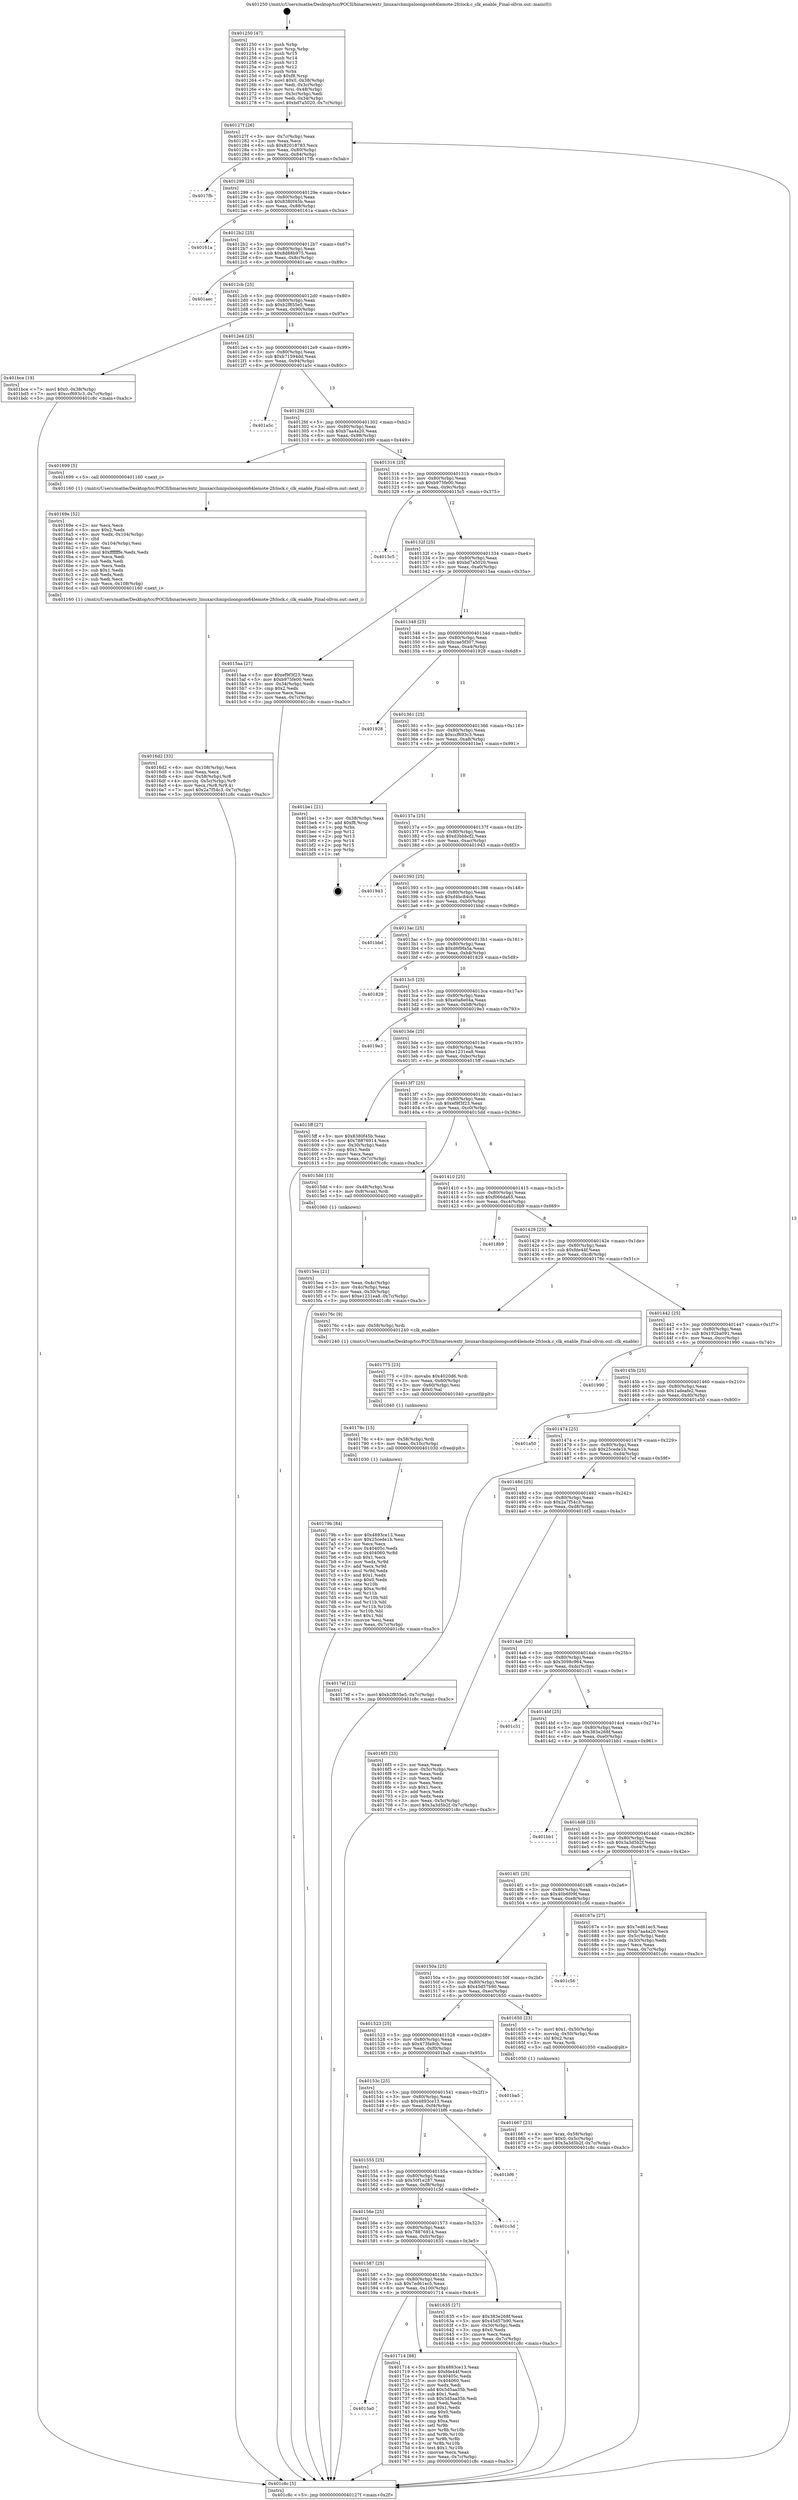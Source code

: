 digraph "0x401250" {
  label = "0x401250 (/mnt/c/Users/mathe/Desktop/tcc/POCII/binaries/extr_linuxarchmipsloongson64lemote-2fclock.c_clk_enable_Final-ollvm.out::main(0))"
  labelloc = "t"
  node[shape=record]

  Entry [label="",width=0.3,height=0.3,shape=circle,fillcolor=black,style=filled]
  "0x40127f" [label="{
     0x40127f [26]\l
     | [instrs]\l
     &nbsp;&nbsp;0x40127f \<+3\>: mov -0x7c(%rbp),%eax\l
     &nbsp;&nbsp;0x401282 \<+2\>: mov %eax,%ecx\l
     &nbsp;&nbsp;0x401284 \<+6\>: sub $0x82018783,%ecx\l
     &nbsp;&nbsp;0x40128a \<+3\>: mov %eax,-0x80(%rbp)\l
     &nbsp;&nbsp;0x40128d \<+6\>: mov %ecx,-0x84(%rbp)\l
     &nbsp;&nbsp;0x401293 \<+6\>: je 00000000004017fb \<main+0x5ab\>\l
  }"]
  "0x4017fb" [label="{
     0x4017fb\l
  }", style=dashed]
  "0x401299" [label="{
     0x401299 [25]\l
     | [instrs]\l
     &nbsp;&nbsp;0x401299 \<+5\>: jmp 000000000040129e \<main+0x4e\>\l
     &nbsp;&nbsp;0x40129e \<+3\>: mov -0x80(%rbp),%eax\l
     &nbsp;&nbsp;0x4012a1 \<+5\>: sub $0x8380f45b,%eax\l
     &nbsp;&nbsp;0x4012a6 \<+6\>: mov %eax,-0x88(%rbp)\l
     &nbsp;&nbsp;0x4012ac \<+6\>: je 000000000040161a \<main+0x3ca\>\l
  }"]
  Exit [label="",width=0.3,height=0.3,shape=circle,fillcolor=black,style=filled,peripheries=2]
  "0x40161a" [label="{
     0x40161a\l
  }", style=dashed]
  "0x4012b2" [label="{
     0x4012b2 [25]\l
     | [instrs]\l
     &nbsp;&nbsp;0x4012b2 \<+5\>: jmp 00000000004012b7 \<main+0x67\>\l
     &nbsp;&nbsp;0x4012b7 \<+3\>: mov -0x80(%rbp),%eax\l
     &nbsp;&nbsp;0x4012ba \<+5\>: sub $0x8d88b975,%eax\l
     &nbsp;&nbsp;0x4012bf \<+6\>: mov %eax,-0x8c(%rbp)\l
     &nbsp;&nbsp;0x4012c5 \<+6\>: je 0000000000401aec \<main+0x89c\>\l
  }"]
  "0x40179b" [label="{
     0x40179b [84]\l
     | [instrs]\l
     &nbsp;&nbsp;0x40179b \<+5\>: mov $0x4893ce13,%eax\l
     &nbsp;&nbsp;0x4017a0 \<+5\>: mov $0x25cede1b,%esi\l
     &nbsp;&nbsp;0x4017a5 \<+2\>: xor %ecx,%ecx\l
     &nbsp;&nbsp;0x4017a7 \<+7\>: mov 0x40405c,%edx\l
     &nbsp;&nbsp;0x4017ae \<+8\>: mov 0x404060,%r8d\l
     &nbsp;&nbsp;0x4017b6 \<+3\>: sub $0x1,%ecx\l
     &nbsp;&nbsp;0x4017b9 \<+3\>: mov %edx,%r9d\l
     &nbsp;&nbsp;0x4017bc \<+3\>: add %ecx,%r9d\l
     &nbsp;&nbsp;0x4017bf \<+4\>: imul %r9d,%edx\l
     &nbsp;&nbsp;0x4017c3 \<+3\>: and $0x1,%edx\l
     &nbsp;&nbsp;0x4017c6 \<+3\>: cmp $0x0,%edx\l
     &nbsp;&nbsp;0x4017c9 \<+4\>: sete %r10b\l
     &nbsp;&nbsp;0x4017cd \<+4\>: cmp $0xa,%r8d\l
     &nbsp;&nbsp;0x4017d1 \<+4\>: setl %r11b\l
     &nbsp;&nbsp;0x4017d5 \<+3\>: mov %r10b,%bl\l
     &nbsp;&nbsp;0x4017d8 \<+3\>: and %r11b,%bl\l
     &nbsp;&nbsp;0x4017db \<+3\>: xor %r11b,%r10b\l
     &nbsp;&nbsp;0x4017de \<+3\>: or %r10b,%bl\l
     &nbsp;&nbsp;0x4017e1 \<+3\>: test $0x1,%bl\l
     &nbsp;&nbsp;0x4017e4 \<+3\>: cmovne %esi,%eax\l
     &nbsp;&nbsp;0x4017e7 \<+3\>: mov %eax,-0x7c(%rbp)\l
     &nbsp;&nbsp;0x4017ea \<+5\>: jmp 0000000000401c8c \<main+0xa3c\>\l
  }"]
  "0x401aec" [label="{
     0x401aec\l
  }", style=dashed]
  "0x4012cb" [label="{
     0x4012cb [25]\l
     | [instrs]\l
     &nbsp;&nbsp;0x4012cb \<+5\>: jmp 00000000004012d0 \<main+0x80\>\l
     &nbsp;&nbsp;0x4012d0 \<+3\>: mov -0x80(%rbp),%eax\l
     &nbsp;&nbsp;0x4012d3 \<+5\>: sub $0xb2f855e5,%eax\l
     &nbsp;&nbsp;0x4012d8 \<+6\>: mov %eax,-0x90(%rbp)\l
     &nbsp;&nbsp;0x4012de \<+6\>: je 0000000000401bce \<main+0x97e\>\l
  }"]
  "0x40178c" [label="{
     0x40178c [15]\l
     | [instrs]\l
     &nbsp;&nbsp;0x40178c \<+4\>: mov -0x58(%rbp),%rdi\l
     &nbsp;&nbsp;0x401790 \<+6\>: mov %eax,-0x10c(%rbp)\l
     &nbsp;&nbsp;0x401796 \<+5\>: call 0000000000401030 \<free@plt\>\l
     | [calls]\l
     &nbsp;&nbsp;0x401030 \{1\} (unknown)\l
  }"]
  "0x401bce" [label="{
     0x401bce [19]\l
     | [instrs]\l
     &nbsp;&nbsp;0x401bce \<+7\>: movl $0x0,-0x38(%rbp)\l
     &nbsp;&nbsp;0x401bd5 \<+7\>: movl $0xccf693c3,-0x7c(%rbp)\l
     &nbsp;&nbsp;0x401bdc \<+5\>: jmp 0000000000401c8c \<main+0xa3c\>\l
  }"]
  "0x4012e4" [label="{
     0x4012e4 [25]\l
     | [instrs]\l
     &nbsp;&nbsp;0x4012e4 \<+5\>: jmp 00000000004012e9 \<main+0x99\>\l
     &nbsp;&nbsp;0x4012e9 \<+3\>: mov -0x80(%rbp),%eax\l
     &nbsp;&nbsp;0x4012ec \<+5\>: sub $0xb71594dd,%eax\l
     &nbsp;&nbsp;0x4012f1 \<+6\>: mov %eax,-0x94(%rbp)\l
     &nbsp;&nbsp;0x4012f7 \<+6\>: je 0000000000401a5c \<main+0x80c\>\l
  }"]
  "0x401775" [label="{
     0x401775 [23]\l
     | [instrs]\l
     &nbsp;&nbsp;0x401775 \<+10\>: movabs $0x4020d6,%rdi\l
     &nbsp;&nbsp;0x40177f \<+3\>: mov %eax,-0x60(%rbp)\l
     &nbsp;&nbsp;0x401782 \<+3\>: mov -0x60(%rbp),%esi\l
     &nbsp;&nbsp;0x401785 \<+2\>: mov $0x0,%al\l
     &nbsp;&nbsp;0x401787 \<+5\>: call 0000000000401040 \<printf@plt\>\l
     | [calls]\l
     &nbsp;&nbsp;0x401040 \{1\} (unknown)\l
  }"]
  "0x401a5c" [label="{
     0x401a5c\l
  }", style=dashed]
  "0x4012fd" [label="{
     0x4012fd [25]\l
     | [instrs]\l
     &nbsp;&nbsp;0x4012fd \<+5\>: jmp 0000000000401302 \<main+0xb2\>\l
     &nbsp;&nbsp;0x401302 \<+3\>: mov -0x80(%rbp),%eax\l
     &nbsp;&nbsp;0x401305 \<+5\>: sub $0xb7aa4a20,%eax\l
     &nbsp;&nbsp;0x40130a \<+6\>: mov %eax,-0x98(%rbp)\l
     &nbsp;&nbsp;0x401310 \<+6\>: je 0000000000401699 \<main+0x449\>\l
  }"]
  "0x4015a0" [label="{
     0x4015a0\l
  }", style=dashed]
  "0x401699" [label="{
     0x401699 [5]\l
     | [instrs]\l
     &nbsp;&nbsp;0x401699 \<+5\>: call 0000000000401160 \<next_i\>\l
     | [calls]\l
     &nbsp;&nbsp;0x401160 \{1\} (/mnt/c/Users/mathe/Desktop/tcc/POCII/binaries/extr_linuxarchmipsloongson64lemote-2fclock.c_clk_enable_Final-ollvm.out::next_i)\l
  }"]
  "0x401316" [label="{
     0x401316 [25]\l
     | [instrs]\l
     &nbsp;&nbsp;0x401316 \<+5\>: jmp 000000000040131b \<main+0xcb\>\l
     &nbsp;&nbsp;0x40131b \<+3\>: mov -0x80(%rbp),%eax\l
     &nbsp;&nbsp;0x40131e \<+5\>: sub $0xb975fe00,%eax\l
     &nbsp;&nbsp;0x401323 \<+6\>: mov %eax,-0x9c(%rbp)\l
     &nbsp;&nbsp;0x401329 \<+6\>: je 00000000004015c5 \<main+0x375\>\l
  }"]
  "0x401714" [label="{
     0x401714 [88]\l
     | [instrs]\l
     &nbsp;&nbsp;0x401714 \<+5\>: mov $0x4893ce13,%eax\l
     &nbsp;&nbsp;0x401719 \<+5\>: mov $0xfde44f,%ecx\l
     &nbsp;&nbsp;0x40171e \<+7\>: mov 0x40405c,%edx\l
     &nbsp;&nbsp;0x401725 \<+7\>: mov 0x404060,%esi\l
     &nbsp;&nbsp;0x40172c \<+2\>: mov %edx,%edi\l
     &nbsp;&nbsp;0x40172e \<+6\>: add $0x5d5aa35b,%edi\l
     &nbsp;&nbsp;0x401734 \<+3\>: sub $0x1,%edi\l
     &nbsp;&nbsp;0x401737 \<+6\>: sub $0x5d5aa35b,%edi\l
     &nbsp;&nbsp;0x40173d \<+3\>: imul %edi,%edx\l
     &nbsp;&nbsp;0x401740 \<+3\>: and $0x1,%edx\l
     &nbsp;&nbsp;0x401743 \<+3\>: cmp $0x0,%edx\l
     &nbsp;&nbsp;0x401746 \<+4\>: sete %r8b\l
     &nbsp;&nbsp;0x40174a \<+3\>: cmp $0xa,%esi\l
     &nbsp;&nbsp;0x40174d \<+4\>: setl %r9b\l
     &nbsp;&nbsp;0x401751 \<+3\>: mov %r8b,%r10b\l
     &nbsp;&nbsp;0x401754 \<+3\>: and %r9b,%r10b\l
     &nbsp;&nbsp;0x401757 \<+3\>: xor %r9b,%r8b\l
     &nbsp;&nbsp;0x40175a \<+3\>: or %r8b,%r10b\l
     &nbsp;&nbsp;0x40175d \<+4\>: test $0x1,%r10b\l
     &nbsp;&nbsp;0x401761 \<+3\>: cmovne %ecx,%eax\l
     &nbsp;&nbsp;0x401764 \<+3\>: mov %eax,-0x7c(%rbp)\l
     &nbsp;&nbsp;0x401767 \<+5\>: jmp 0000000000401c8c \<main+0xa3c\>\l
  }"]
  "0x4015c5" [label="{
     0x4015c5\l
  }", style=dashed]
  "0x40132f" [label="{
     0x40132f [25]\l
     | [instrs]\l
     &nbsp;&nbsp;0x40132f \<+5\>: jmp 0000000000401334 \<main+0xe4\>\l
     &nbsp;&nbsp;0x401334 \<+3\>: mov -0x80(%rbp),%eax\l
     &nbsp;&nbsp;0x401337 \<+5\>: sub $0xbd7a5020,%eax\l
     &nbsp;&nbsp;0x40133c \<+6\>: mov %eax,-0xa0(%rbp)\l
     &nbsp;&nbsp;0x401342 \<+6\>: je 00000000004015aa \<main+0x35a\>\l
  }"]
  "0x4016d2" [label="{
     0x4016d2 [33]\l
     | [instrs]\l
     &nbsp;&nbsp;0x4016d2 \<+6\>: mov -0x108(%rbp),%ecx\l
     &nbsp;&nbsp;0x4016d8 \<+3\>: imul %eax,%ecx\l
     &nbsp;&nbsp;0x4016db \<+4\>: mov -0x58(%rbp),%r8\l
     &nbsp;&nbsp;0x4016df \<+4\>: movslq -0x5c(%rbp),%r9\l
     &nbsp;&nbsp;0x4016e3 \<+4\>: mov %ecx,(%r8,%r9,4)\l
     &nbsp;&nbsp;0x4016e7 \<+7\>: movl $0x2a7f54c3,-0x7c(%rbp)\l
     &nbsp;&nbsp;0x4016ee \<+5\>: jmp 0000000000401c8c \<main+0xa3c\>\l
  }"]
  "0x4015aa" [label="{
     0x4015aa [27]\l
     | [instrs]\l
     &nbsp;&nbsp;0x4015aa \<+5\>: mov $0xef9f3f23,%eax\l
     &nbsp;&nbsp;0x4015af \<+5\>: mov $0xb975fe00,%ecx\l
     &nbsp;&nbsp;0x4015b4 \<+3\>: mov -0x34(%rbp),%edx\l
     &nbsp;&nbsp;0x4015b7 \<+3\>: cmp $0x2,%edx\l
     &nbsp;&nbsp;0x4015ba \<+3\>: cmovne %ecx,%eax\l
     &nbsp;&nbsp;0x4015bd \<+3\>: mov %eax,-0x7c(%rbp)\l
     &nbsp;&nbsp;0x4015c0 \<+5\>: jmp 0000000000401c8c \<main+0xa3c\>\l
  }"]
  "0x401348" [label="{
     0x401348 [25]\l
     | [instrs]\l
     &nbsp;&nbsp;0x401348 \<+5\>: jmp 000000000040134d \<main+0xfd\>\l
     &nbsp;&nbsp;0x40134d \<+3\>: mov -0x80(%rbp),%eax\l
     &nbsp;&nbsp;0x401350 \<+5\>: sub $0xcae5f307,%eax\l
     &nbsp;&nbsp;0x401355 \<+6\>: mov %eax,-0xa4(%rbp)\l
     &nbsp;&nbsp;0x40135b \<+6\>: je 0000000000401928 \<main+0x6d8\>\l
  }"]
  "0x401c8c" [label="{
     0x401c8c [5]\l
     | [instrs]\l
     &nbsp;&nbsp;0x401c8c \<+5\>: jmp 000000000040127f \<main+0x2f\>\l
  }"]
  "0x401250" [label="{
     0x401250 [47]\l
     | [instrs]\l
     &nbsp;&nbsp;0x401250 \<+1\>: push %rbp\l
     &nbsp;&nbsp;0x401251 \<+3\>: mov %rsp,%rbp\l
     &nbsp;&nbsp;0x401254 \<+2\>: push %r15\l
     &nbsp;&nbsp;0x401256 \<+2\>: push %r14\l
     &nbsp;&nbsp;0x401258 \<+2\>: push %r13\l
     &nbsp;&nbsp;0x40125a \<+2\>: push %r12\l
     &nbsp;&nbsp;0x40125c \<+1\>: push %rbx\l
     &nbsp;&nbsp;0x40125d \<+7\>: sub $0xf8,%rsp\l
     &nbsp;&nbsp;0x401264 \<+7\>: movl $0x0,-0x38(%rbp)\l
     &nbsp;&nbsp;0x40126b \<+3\>: mov %edi,-0x3c(%rbp)\l
     &nbsp;&nbsp;0x40126e \<+4\>: mov %rsi,-0x48(%rbp)\l
     &nbsp;&nbsp;0x401272 \<+3\>: mov -0x3c(%rbp),%edi\l
     &nbsp;&nbsp;0x401275 \<+3\>: mov %edi,-0x34(%rbp)\l
     &nbsp;&nbsp;0x401278 \<+7\>: movl $0xbd7a5020,-0x7c(%rbp)\l
  }"]
  "0x40169e" [label="{
     0x40169e [52]\l
     | [instrs]\l
     &nbsp;&nbsp;0x40169e \<+2\>: xor %ecx,%ecx\l
     &nbsp;&nbsp;0x4016a0 \<+5\>: mov $0x2,%edx\l
     &nbsp;&nbsp;0x4016a5 \<+6\>: mov %edx,-0x104(%rbp)\l
     &nbsp;&nbsp;0x4016ab \<+1\>: cltd\l
     &nbsp;&nbsp;0x4016ac \<+6\>: mov -0x104(%rbp),%esi\l
     &nbsp;&nbsp;0x4016b2 \<+2\>: idiv %esi\l
     &nbsp;&nbsp;0x4016b4 \<+6\>: imul $0xfffffffe,%edx,%edx\l
     &nbsp;&nbsp;0x4016ba \<+2\>: mov %ecx,%edi\l
     &nbsp;&nbsp;0x4016bc \<+2\>: sub %edx,%edi\l
     &nbsp;&nbsp;0x4016be \<+2\>: mov %ecx,%edx\l
     &nbsp;&nbsp;0x4016c0 \<+3\>: sub $0x1,%edx\l
     &nbsp;&nbsp;0x4016c3 \<+2\>: add %edx,%edi\l
     &nbsp;&nbsp;0x4016c5 \<+2\>: sub %edi,%ecx\l
     &nbsp;&nbsp;0x4016c7 \<+6\>: mov %ecx,-0x108(%rbp)\l
     &nbsp;&nbsp;0x4016cd \<+5\>: call 0000000000401160 \<next_i\>\l
     | [calls]\l
     &nbsp;&nbsp;0x401160 \{1\} (/mnt/c/Users/mathe/Desktop/tcc/POCII/binaries/extr_linuxarchmipsloongson64lemote-2fclock.c_clk_enable_Final-ollvm.out::next_i)\l
  }"]
  "0x401928" [label="{
     0x401928\l
  }", style=dashed]
  "0x401361" [label="{
     0x401361 [25]\l
     | [instrs]\l
     &nbsp;&nbsp;0x401361 \<+5\>: jmp 0000000000401366 \<main+0x116\>\l
     &nbsp;&nbsp;0x401366 \<+3\>: mov -0x80(%rbp),%eax\l
     &nbsp;&nbsp;0x401369 \<+5\>: sub $0xccf693c3,%eax\l
     &nbsp;&nbsp;0x40136e \<+6\>: mov %eax,-0xa8(%rbp)\l
     &nbsp;&nbsp;0x401374 \<+6\>: je 0000000000401be1 \<main+0x991\>\l
  }"]
  "0x401667" [label="{
     0x401667 [23]\l
     | [instrs]\l
     &nbsp;&nbsp;0x401667 \<+4\>: mov %rax,-0x58(%rbp)\l
     &nbsp;&nbsp;0x40166b \<+7\>: movl $0x0,-0x5c(%rbp)\l
     &nbsp;&nbsp;0x401672 \<+7\>: movl $0x3a3d5b2f,-0x7c(%rbp)\l
     &nbsp;&nbsp;0x401679 \<+5\>: jmp 0000000000401c8c \<main+0xa3c\>\l
  }"]
  "0x401be1" [label="{
     0x401be1 [21]\l
     | [instrs]\l
     &nbsp;&nbsp;0x401be1 \<+3\>: mov -0x38(%rbp),%eax\l
     &nbsp;&nbsp;0x401be4 \<+7\>: add $0xf8,%rsp\l
     &nbsp;&nbsp;0x401beb \<+1\>: pop %rbx\l
     &nbsp;&nbsp;0x401bec \<+2\>: pop %r12\l
     &nbsp;&nbsp;0x401bee \<+2\>: pop %r13\l
     &nbsp;&nbsp;0x401bf0 \<+2\>: pop %r14\l
     &nbsp;&nbsp;0x401bf2 \<+2\>: pop %r15\l
     &nbsp;&nbsp;0x401bf4 \<+1\>: pop %rbp\l
     &nbsp;&nbsp;0x401bf5 \<+1\>: ret\l
  }"]
  "0x40137a" [label="{
     0x40137a [25]\l
     | [instrs]\l
     &nbsp;&nbsp;0x40137a \<+5\>: jmp 000000000040137f \<main+0x12f\>\l
     &nbsp;&nbsp;0x40137f \<+3\>: mov -0x80(%rbp),%eax\l
     &nbsp;&nbsp;0x401382 \<+5\>: sub $0xd3bbbcf2,%eax\l
     &nbsp;&nbsp;0x401387 \<+6\>: mov %eax,-0xac(%rbp)\l
     &nbsp;&nbsp;0x40138d \<+6\>: je 0000000000401943 \<main+0x6f3\>\l
  }"]
  "0x401587" [label="{
     0x401587 [25]\l
     | [instrs]\l
     &nbsp;&nbsp;0x401587 \<+5\>: jmp 000000000040158c \<main+0x33c\>\l
     &nbsp;&nbsp;0x40158c \<+3\>: mov -0x80(%rbp),%eax\l
     &nbsp;&nbsp;0x40158f \<+5\>: sub $0x7ed61ec5,%eax\l
     &nbsp;&nbsp;0x401594 \<+6\>: mov %eax,-0x100(%rbp)\l
     &nbsp;&nbsp;0x40159a \<+6\>: je 0000000000401714 \<main+0x4c4\>\l
  }"]
  "0x401943" [label="{
     0x401943\l
  }", style=dashed]
  "0x401393" [label="{
     0x401393 [25]\l
     | [instrs]\l
     &nbsp;&nbsp;0x401393 \<+5\>: jmp 0000000000401398 \<main+0x148\>\l
     &nbsp;&nbsp;0x401398 \<+3\>: mov -0x80(%rbp),%eax\l
     &nbsp;&nbsp;0x40139b \<+5\>: sub $0xd4bc84cb,%eax\l
     &nbsp;&nbsp;0x4013a0 \<+6\>: mov %eax,-0xb0(%rbp)\l
     &nbsp;&nbsp;0x4013a6 \<+6\>: je 0000000000401bbd \<main+0x96d\>\l
  }"]
  "0x401635" [label="{
     0x401635 [27]\l
     | [instrs]\l
     &nbsp;&nbsp;0x401635 \<+5\>: mov $0x383e268f,%eax\l
     &nbsp;&nbsp;0x40163a \<+5\>: mov $0x45d57b90,%ecx\l
     &nbsp;&nbsp;0x40163f \<+3\>: mov -0x30(%rbp),%edx\l
     &nbsp;&nbsp;0x401642 \<+3\>: cmp $0x0,%edx\l
     &nbsp;&nbsp;0x401645 \<+3\>: cmove %ecx,%eax\l
     &nbsp;&nbsp;0x401648 \<+3\>: mov %eax,-0x7c(%rbp)\l
     &nbsp;&nbsp;0x40164b \<+5\>: jmp 0000000000401c8c \<main+0xa3c\>\l
  }"]
  "0x401bbd" [label="{
     0x401bbd\l
  }", style=dashed]
  "0x4013ac" [label="{
     0x4013ac [25]\l
     | [instrs]\l
     &nbsp;&nbsp;0x4013ac \<+5\>: jmp 00000000004013b1 \<main+0x161\>\l
     &nbsp;&nbsp;0x4013b1 \<+3\>: mov -0x80(%rbp),%eax\l
     &nbsp;&nbsp;0x4013b4 \<+5\>: sub $0xd6f9fa5a,%eax\l
     &nbsp;&nbsp;0x4013b9 \<+6\>: mov %eax,-0xb4(%rbp)\l
     &nbsp;&nbsp;0x4013bf \<+6\>: je 0000000000401829 \<main+0x5d9\>\l
  }"]
  "0x40156e" [label="{
     0x40156e [25]\l
     | [instrs]\l
     &nbsp;&nbsp;0x40156e \<+5\>: jmp 0000000000401573 \<main+0x323\>\l
     &nbsp;&nbsp;0x401573 \<+3\>: mov -0x80(%rbp),%eax\l
     &nbsp;&nbsp;0x401576 \<+5\>: sub $0x78876914,%eax\l
     &nbsp;&nbsp;0x40157b \<+6\>: mov %eax,-0xfc(%rbp)\l
     &nbsp;&nbsp;0x401581 \<+6\>: je 0000000000401635 \<main+0x3e5\>\l
  }"]
  "0x401829" [label="{
     0x401829\l
  }", style=dashed]
  "0x4013c5" [label="{
     0x4013c5 [25]\l
     | [instrs]\l
     &nbsp;&nbsp;0x4013c5 \<+5\>: jmp 00000000004013ca \<main+0x17a\>\l
     &nbsp;&nbsp;0x4013ca \<+3\>: mov -0x80(%rbp),%eax\l
     &nbsp;&nbsp;0x4013cd \<+5\>: sub $0xe0a8e04a,%eax\l
     &nbsp;&nbsp;0x4013d2 \<+6\>: mov %eax,-0xb8(%rbp)\l
     &nbsp;&nbsp;0x4013d8 \<+6\>: je 00000000004019e3 \<main+0x793\>\l
  }"]
  "0x401c3d" [label="{
     0x401c3d\l
  }", style=dashed]
  "0x4019e3" [label="{
     0x4019e3\l
  }", style=dashed]
  "0x4013de" [label="{
     0x4013de [25]\l
     | [instrs]\l
     &nbsp;&nbsp;0x4013de \<+5\>: jmp 00000000004013e3 \<main+0x193\>\l
     &nbsp;&nbsp;0x4013e3 \<+3\>: mov -0x80(%rbp),%eax\l
     &nbsp;&nbsp;0x4013e6 \<+5\>: sub $0xe1231ea8,%eax\l
     &nbsp;&nbsp;0x4013eb \<+6\>: mov %eax,-0xbc(%rbp)\l
     &nbsp;&nbsp;0x4013f1 \<+6\>: je 00000000004015ff \<main+0x3af\>\l
  }"]
  "0x401555" [label="{
     0x401555 [25]\l
     | [instrs]\l
     &nbsp;&nbsp;0x401555 \<+5\>: jmp 000000000040155a \<main+0x30a\>\l
     &nbsp;&nbsp;0x40155a \<+3\>: mov -0x80(%rbp),%eax\l
     &nbsp;&nbsp;0x40155d \<+5\>: sub $0x50f1e287,%eax\l
     &nbsp;&nbsp;0x401562 \<+6\>: mov %eax,-0xf8(%rbp)\l
     &nbsp;&nbsp;0x401568 \<+6\>: je 0000000000401c3d \<main+0x9ed\>\l
  }"]
  "0x4015ff" [label="{
     0x4015ff [27]\l
     | [instrs]\l
     &nbsp;&nbsp;0x4015ff \<+5\>: mov $0x8380f45b,%eax\l
     &nbsp;&nbsp;0x401604 \<+5\>: mov $0x78876914,%ecx\l
     &nbsp;&nbsp;0x401609 \<+3\>: mov -0x30(%rbp),%edx\l
     &nbsp;&nbsp;0x40160c \<+3\>: cmp $0x1,%edx\l
     &nbsp;&nbsp;0x40160f \<+3\>: cmovl %ecx,%eax\l
     &nbsp;&nbsp;0x401612 \<+3\>: mov %eax,-0x7c(%rbp)\l
     &nbsp;&nbsp;0x401615 \<+5\>: jmp 0000000000401c8c \<main+0xa3c\>\l
  }"]
  "0x4013f7" [label="{
     0x4013f7 [25]\l
     | [instrs]\l
     &nbsp;&nbsp;0x4013f7 \<+5\>: jmp 00000000004013fc \<main+0x1ac\>\l
     &nbsp;&nbsp;0x4013fc \<+3\>: mov -0x80(%rbp),%eax\l
     &nbsp;&nbsp;0x4013ff \<+5\>: sub $0xef9f3f23,%eax\l
     &nbsp;&nbsp;0x401404 \<+6\>: mov %eax,-0xc0(%rbp)\l
     &nbsp;&nbsp;0x40140a \<+6\>: je 00000000004015dd \<main+0x38d\>\l
  }"]
  "0x401bf6" [label="{
     0x401bf6\l
  }", style=dashed]
  "0x4015dd" [label="{
     0x4015dd [13]\l
     | [instrs]\l
     &nbsp;&nbsp;0x4015dd \<+4\>: mov -0x48(%rbp),%rax\l
     &nbsp;&nbsp;0x4015e1 \<+4\>: mov 0x8(%rax),%rdi\l
     &nbsp;&nbsp;0x4015e5 \<+5\>: call 0000000000401060 \<atoi@plt\>\l
     | [calls]\l
     &nbsp;&nbsp;0x401060 \{1\} (unknown)\l
  }"]
  "0x401410" [label="{
     0x401410 [25]\l
     | [instrs]\l
     &nbsp;&nbsp;0x401410 \<+5\>: jmp 0000000000401415 \<main+0x1c5\>\l
     &nbsp;&nbsp;0x401415 \<+3\>: mov -0x80(%rbp),%eax\l
     &nbsp;&nbsp;0x401418 \<+5\>: sub $0xf066da65,%eax\l
     &nbsp;&nbsp;0x40141d \<+6\>: mov %eax,-0xc4(%rbp)\l
     &nbsp;&nbsp;0x401423 \<+6\>: je 00000000004018b9 \<main+0x669\>\l
  }"]
  "0x4015ea" [label="{
     0x4015ea [21]\l
     | [instrs]\l
     &nbsp;&nbsp;0x4015ea \<+3\>: mov %eax,-0x4c(%rbp)\l
     &nbsp;&nbsp;0x4015ed \<+3\>: mov -0x4c(%rbp),%eax\l
     &nbsp;&nbsp;0x4015f0 \<+3\>: mov %eax,-0x30(%rbp)\l
     &nbsp;&nbsp;0x4015f3 \<+7\>: movl $0xe1231ea8,-0x7c(%rbp)\l
     &nbsp;&nbsp;0x4015fa \<+5\>: jmp 0000000000401c8c \<main+0xa3c\>\l
  }"]
  "0x40153c" [label="{
     0x40153c [25]\l
     | [instrs]\l
     &nbsp;&nbsp;0x40153c \<+5\>: jmp 0000000000401541 \<main+0x2f1\>\l
     &nbsp;&nbsp;0x401541 \<+3\>: mov -0x80(%rbp),%eax\l
     &nbsp;&nbsp;0x401544 \<+5\>: sub $0x4893ce13,%eax\l
     &nbsp;&nbsp;0x401549 \<+6\>: mov %eax,-0xf4(%rbp)\l
     &nbsp;&nbsp;0x40154f \<+6\>: je 0000000000401bf6 \<main+0x9a6\>\l
  }"]
  "0x4018b9" [label="{
     0x4018b9\l
  }", style=dashed]
  "0x401429" [label="{
     0x401429 [25]\l
     | [instrs]\l
     &nbsp;&nbsp;0x401429 \<+5\>: jmp 000000000040142e \<main+0x1de\>\l
     &nbsp;&nbsp;0x40142e \<+3\>: mov -0x80(%rbp),%eax\l
     &nbsp;&nbsp;0x401431 \<+5\>: sub $0xfde44f,%eax\l
     &nbsp;&nbsp;0x401436 \<+6\>: mov %eax,-0xc8(%rbp)\l
     &nbsp;&nbsp;0x40143c \<+6\>: je 000000000040176c \<main+0x51c\>\l
  }"]
  "0x401ba5" [label="{
     0x401ba5\l
  }", style=dashed]
  "0x40176c" [label="{
     0x40176c [9]\l
     | [instrs]\l
     &nbsp;&nbsp;0x40176c \<+4\>: mov -0x58(%rbp),%rdi\l
     &nbsp;&nbsp;0x401770 \<+5\>: call 0000000000401240 \<clk_enable\>\l
     | [calls]\l
     &nbsp;&nbsp;0x401240 \{1\} (/mnt/c/Users/mathe/Desktop/tcc/POCII/binaries/extr_linuxarchmipsloongson64lemote-2fclock.c_clk_enable_Final-ollvm.out::clk_enable)\l
  }"]
  "0x401442" [label="{
     0x401442 [25]\l
     | [instrs]\l
     &nbsp;&nbsp;0x401442 \<+5\>: jmp 0000000000401447 \<main+0x1f7\>\l
     &nbsp;&nbsp;0x401447 \<+3\>: mov -0x80(%rbp),%eax\l
     &nbsp;&nbsp;0x40144a \<+5\>: sub $0x192ba091,%eax\l
     &nbsp;&nbsp;0x40144f \<+6\>: mov %eax,-0xcc(%rbp)\l
     &nbsp;&nbsp;0x401455 \<+6\>: je 0000000000401990 \<main+0x740\>\l
  }"]
  "0x401523" [label="{
     0x401523 [25]\l
     | [instrs]\l
     &nbsp;&nbsp;0x401523 \<+5\>: jmp 0000000000401528 \<main+0x2d8\>\l
     &nbsp;&nbsp;0x401528 \<+3\>: mov -0x80(%rbp),%eax\l
     &nbsp;&nbsp;0x40152b \<+5\>: sub $0x473fa9cb,%eax\l
     &nbsp;&nbsp;0x401530 \<+6\>: mov %eax,-0xf0(%rbp)\l
     &nbsp;&nbsp;0x401536 \<+6\>: je 0000000000401ba5 \<main+0x955\>\l
  }"]
  "0x401990" [label="{
     0x401990\l
  }", style=dashed]
  "0x40145b" [label="{
     0x40145b [25]\l
     | [instrs]\l
     &nbsp;&nbsp;0x40145b \<+5\>: jmp 0000000000401460 \<main+0x210\>\l
     &nbsp;&nbsp;0x401460 \<+3\>: mov -0x80(%rbp),%eax\l
     &nbsp;&nbsp;0x401463 \<+5\>: sub $0x1adeafe2,%eax\l
     &nbsp;&nbsp;0x401468 \<+6\>: mov %eax,-0xd0(%rbp)\l
     &nbsp;&nbsp;0x40146e \<+6\>: je 0000000000401a50 \<main+0x800\>\l
  }"]
  "0x401650" [label="{
     0x401650 [23]\l
     | [instrs]\l
     &nbsp;&nbsp;0x401650 \<+7\>: movl $0x1,-0x50(%rbp)\l
     &nbsp;&nbsp;0x401657 \<+4\>: movslq -0x50(%rbp),%rax\l
     &nbsp;&nbsp;0x40165b \<+4\>: shl $0x2,%rax\l
     &nbsp;&nbsp;0x40165f \<+3\>: mov %rax,%rdi\l
     &nbsp;&nbsp;0x401662 \<+5\>: call 0000000000401050 \<malloc@plt\>\l
     | [calls]\l
     &nbsp;&nbsp;0x401050 \{1\} (unknown)\l
  }"]
  "0x401a50" [label="{
     0x401a50\l
  }", style=dashed]
  "0x401474" [label="{
     0x401474 [25]\l
     | [instrs]\l
     &nbsp;&nbsp;0x401474 \<+5\>: jmp 0000000000401479 \<main+0x229\>\l
     &nbsp;&nbsp;0x401479 \<+3\>: mov -0x80(%rbp),%eax\l
     &nbsp;&nbsp;0x40147c \<+5\>: sub $0x25cede1b,%eax\l
     &nbsp;&nbsp;0x401481 \<+6\>: mov %eax,-0xd4(%rbp)\l
     &nbsp;&nbsp;0x401487 \<+6\>: je 00000000004017ef \<main+0x59f\>\l
  }"]
  "0x40150a" [label="{
     0x40150a [25]\l
     | [instrs]\l
     &nbsp;&nbsp;0x40150a \<+5\>: jmp 000000000040150f \<main+0x2bf\>\l
     &nbsp;&nbsp;0x40150f \<+3\>: mov -0x80(%rbp),%eax\l
     &nbsp;&nbsp;0x401512 \<+5\>: sub $0x45d57b90,%eax\l
     &nbsp;&nbsp;0x401517 \<+6\>: mov %eax,-0xec(%rbp)\l
     &nbsp;&nbsp;0x40151d \<+6\>: je 0000000000401650 \<main+0x400\>\l
  }"]
  "0x4017ef" [label="{
     0x4017ef [12]\l
     | [instrs]\l
     &nbsp;&nbsp;0x4017ef \<+7\>: movl $0xb2f855e5,-0x7c(%rbp)\l
     &nbsp;&nbsp;0x4017f6 \<+5\>: jmp 0000000000401c8c \<main+0xa3c\>\l
  }"]
  "0x40148d" [label="{
     0x40148d [25]\l
     | [instrs]\l
     &nbsp;&nbsp;0x40148d \<+5\>: jmp 0000000000401492 \<main+0x242\>\l
     &nbsp;&nbsp;0x401492 \<+3\>: mov -0x80(%rbp),%eax\l
     &nbsp;&nbsp;0x401495 \<+5\>: sub $0x2a7f54c3,%eax\l
     &nbsp;&nbsp;0x40149a \<+6\>: mov %eax,-0xd8(%rbp)\l
     &nbsp;&nbsp;0x4014a0 \<+6\>: je 00000000004016f3 \<main+0x4a3\>\l
  }"]
  "0x401c56" [label="{
     0x401c56\l
  }", style=dashed]
  "0x4016f3" [label="{
     0x4016f3 [33]\l
     | [instrs]\l
     &nbsp;&nbsp;0x4016f3 \<+2\>: xor %eax,%eax\l
     &nbsp;&nbsp;0x4016f5 \<+3\>: mov -0x5c(%rbp),%ecx\l
     &nbsp;&nbsp;0x4016f8 \<+2\>: mov %eax,%edx\l
     &nbsp;&nbsp;0x4016fa \<+2\>: sub %ecx,%edx\l
     &nbsp;&nbsp;0x4016fc \<+2\>: mov %eax,%ecx\l
     &nbsp;&nbsp;0x4016fe \<+3\>: sub $0x1,%ecx\l
     &nbsp;&nbsp;0x401701 \<+2\>: add %ecx,%edx\l
     &nbsp;&nbsp;0x401703 \<+2\>: sub %edx,%eax\l
     &nbsp;&nbsp;0x401705 \<+3\>: mov %eax,-0x5c(%rbp)\l
     &nbsp;&nbsp;0x401708 \<+7\>: movl $0x3a3d5b2f,-0x7c(%rbp)\l
     &nbsp;&nbsp;0x40170f \<+5\>: jmp 0000000000401c8c \<main+0xa3c\>\l
  }"]
  "0x4014a6" [label="{
     0x4014a6 [25]\l
     | [instrs]\l
     &nbsp;&nbsp;0x4014a6 \<+5\>: jmp 00000000004014ab \<main+0x25b\>\l
     &nbsp;&nbsp;0x4014ab \<+3\>: mov -0x80(%rbp),%eax\l
     &nbsp;&nbsp;0x4014ae \<+5\>: sub $0x3098c964,%eax\l
     &nbsp;&nbsp;0x4014b3 \<+6\>: mov %eax,-0xdc(%rbp)\l
     &nbsp;&nbsp;0x4014b9 \<+6\>: je 0000000000401c31 \<main+0x9e1\>\l
  }"]
  "0x4014f1" [label="{
     0x4014f1 [25]\l
     | [instrs]\l
     &nbsp;&nbsp;0x4014f1 \<+5\>: jmp 00000000004014f6 \<main+0x2a6\>\l
     &nbsp;&nbsp;0x4014f6 \<+3\>: mov -0x80(%rbp),%eax\l
     &nbsp;&nbsp;0x4014f9 \<+5\>: sub $0x40b6f09f,%eax\l
     &nbsp;&nbsp;0x4014fe \<+6\>: mov %eax,-0xe8(%rbp)\l
     &nbsp;&nbsp;0x401504 \<+6\>: je 0000000000401c56 \<main+0xa06\>\l
  }"]
  "0x401c31" [label="{
     0x401c31\l
  }", style=dashed]
  "0x4014bf" [label="{
     0x4014bf [25]\l
     | [instrs]\l
     &nbsp;&nbsp;0x4014bf \<+5\>: jmp 00000000004014c4 \<main+0x274\>\l
     &nbsp;&nbsp;0x4014c4 \<+3\>: mov -0x80(%rbp),%eax\l
     &nbsp;&nbsp;0x4014c7 \<+5\>: sub $0x383e268f,%eax\l
     &nbsp;&nbsp;0x4014cc \<+6\>: mov %eax,-0xe0(%rbp)\l
     &nbsp;&nbsp;0x4014d2 \<+6\>: je 0000000000401bb1 \<main+0x961\>\l
  }"]
  "0x40167e" [label="{
     0x40167e [27]\l
     | [instrs]\l
     &nbsp;&nbsp;0x40167e \<+5\>: mov $0x7ed61ec5,%eax\l
     &nbsp;&nbsp;0x401683 \<+5\>: mov $0xb7aa4a20,%ecx\l
     &nbsp;&nbsp;0x401688 \<+3\>: mov -0x5c(%rbp),%edx\l
     &nbsp;&nbsp;0x40168b \<+3\>: cmp -0x50(%rbp),%edx\l
     &nbsp;&nbsp;0x40168e \<+3\>: cmovl %ecx,%eax\l
     &nbsp;&nbsp;0x401691 \<+3\>: mov %eax,-0x7c(%rbp)\l
     &nbsp;&nbsp;0x401694 \<+5\>: jmp 0000000000401c8c \<main+0xa3c\>\l
  }"]
  "0x401bb1" [label="{
     0x401bb1\l
  }", style=dashed]
  "0x4014d8" [label="{
     0x4014d8 [25]\l
     | [instrs]\l
     &nbsp;&nbsp;0x4014d8 \<+5\>: jmp 00000000004014dd \<main+0x28d\>\l
     &nbsp;&nbsp;0x4014dd \<+3\>: mov -0x80(%rbp),%eax\l
     &nbsp;&nbsp;0x4014e0 \<+5\>: sub $0x3a3d5b2f,%eax\l
     &nbsp;&nbsp;0x4014e5 \<+6\>: mov %eax,-0xe4(%rbp)\l
     &nbsp;&nbsp;0x4014eb \<+6\>: je 000000000040167e \<main+0x42e\>\l
  }"]
  Entry -> "0x401250" [label=" 1"]
  "0x40127f" -> "0x4017fb" [label=" 0"]
  "0x40127f" -> "0x401299" [label=" 14"]
  "0x401be1" -> Exit [label=" 1"]
  "0x401299" -> "0x40161a" [label=" 0"]
  "0x401299" -> "0x4012b2" [label=" 14"]
  "0x401bce" -> "0x401c8c" [label=" 1"]
  "0x4012b2" -> "0x401aec" [label=" 0"]
  "0x4012b2" -> "0x4012cb" [label=" 14"]
  "0x4017ef" -> "0x401c8c" [label=" 1"]
  "0x4012cb" -> "0x401bce" [label=" 1"]
  "0x4012cb" -> "0x4012e4" [label=" 13"]
  "0x40179b" -> "0x401c8c" [label=" 1"]
  "0x4012e4" -> "0x401a5c" [label=" 0"]
  "0x4012e4" -> "0x4012fd" [label=" 13"]
  "0x40178c" -> "0x40179b" [label=" 1"]
  "0x4012fd" -> "0x401699" [label=" 1"]
  "0x4012fd" -> "0x401316" [label=" 12"]
  "0x401775" -> "0x40178c" [label=" 1"]
  "0x401316" -> "0x4015c5" [label=" 0"]
  "0x401316" -> "0x40132f" [label=" 12"]
  "0x40176c" -> "0x401775" [label=" 1"]
  "0x40132f" -> "0x4015aa" [label=" 1"]
  "0x40132f" -> "0x401348" [label=" 11"]
  "0x4015aa" -> "0x401c8c" [label=" 1"]
  "0x401250" -> "0x40127f" [label=" 1"]
  "0x401c8c" -> "0x40127f" [label=" 13"]
  "0x401587" -> "0x4015a0" [label=" 0"]
  "0x401348" -> "0x401928" [label=" 0"]
  "0x401348" -> "0x401361" [label=" 11"]
  "0x401587" -> "0x401714" [label=" 1"]
  "0x401361" -> "0x401be1" [label=" 1"]
  "0x401361" -> "0x40137a" [label=" 10"]
  "0x401714" -> "0x401c8c" [label=" 1"]
  "0x40137a" -> "0x401943" [label=" 0"]
  "0x40137a" -> "0x401393" [label=" 10"]
  "0x4016f3" -> "0x401c8c" [label=" 1"]
  "0x401393" -> "0x401bbd" [label=" 0"]
  "0x401393" -> "0x4013ac" [label=" 10"]
  "0x4016d2" -> "0x401c8c" [label=" 1"]
  "0x4013ac" -> "0x401829" [label=" 0"]
  "0x4013ac" -> "0x4013c5" [label=" 10"]
  "0x401699" -> "0x40169e" [label=" 1"]
  "0x4013c5" -> "0x4019e3" [label=" 0"]
  "0x4013c5" -> "0x4013de" [label=" 10"]
  "0x40167e" -> "0x401c8c" [label=" 2"]
  "0x4013de" -> "0x4015ff" [label=" 1"]
  "0x4013de" -> "0x4013f7" [label=" 9"]
  "0x401650" -> "0x401667" [label=" 1"]
  "0x4013f7" -> "0x4015dd" [label=" 1"]
  "0x4013f7" -> "0x401410" [label=" 8"]
  "0x4015dd" -> "0x4015ea" [label=" 1"]
  "0x4015ea" -> "0x401c8c" [label=" 1"]
  "0x4015ff" -> "0x401c8c" [label=" 1"]
  "0x401635" -> "0x401c8c" [label=" 1"]
  "0x401410" -> "0x4018b9" [label=" 0"]
  "0x401410" -> "0x401429" [label=" 8"]
  "0x40156e" -> "0x401635" [label=" 1"]
  "0x401429" -> "0x40176c" [label=" 1"]
  "0x401429" -> "0x401442" [label=" 7"]
  "0x40169e" -> "0x4016d2" [label=" 1"]
  "0x401442" -> "0x401990" [label=" 0"]
  "0x401442" -> "0x40145b" [label=" 7"]
  "0x401555" -> "0x401c3d" [label=" 0"]
  "0x40145b" -> "0x401a50" [label=" 0"]
  "0x40145b" -> "0x401474" [label=" 7"]
  "0x401667" -> "0x401c8c" [label=" 1"]
  "0x401474" -> "0x4017ef" [label=" 1"]
  "0x401474" -> "0x40148d" [label=" 6"]
  "0x40153c" -> "0x401bf6" [label=" 0"]
  "0x40148d" -> "0x4016f3" [label=" 1"]
  "0x40148d" -> "0x4014a6" [label=" 5"]
  "0x40156e" -> "0x401587" [label=" 1"]
  "0x4014a6" -> "0x401c31" [label=" 0"]
  "0x4014a6" -> "0x4014bf" [label=" 5"]
  "0x401523" -> "0x401ba5" [label=" 0"]
  "0x4014bf" -> "0x401bb1" [label=" 0"]
  "0x4014bf" -> "0x4014d8" [label=" 5"]
  "0x401555" -> "0x40156e" [label=" 2"]
  "0x4014d8" -> "0x40167e" [label=" 2"]
  "0x4014d8" -> "0x4014f1" [label=" 3"]
  "0x401523" -> "0x40153c" [label=" 2"]
  "0x4014f1" -> "0x401c56" [label=" 0"]
  "0x4014f1" -> "0x40150a" [label=" 3"]
  "0x40153c" -> "0x401555" [label=" 2"]
  "0x40150a" -> "0x401650" [label=" 1"]
  "0x40150a" -> "0x401523" [label=" 2"]
}
